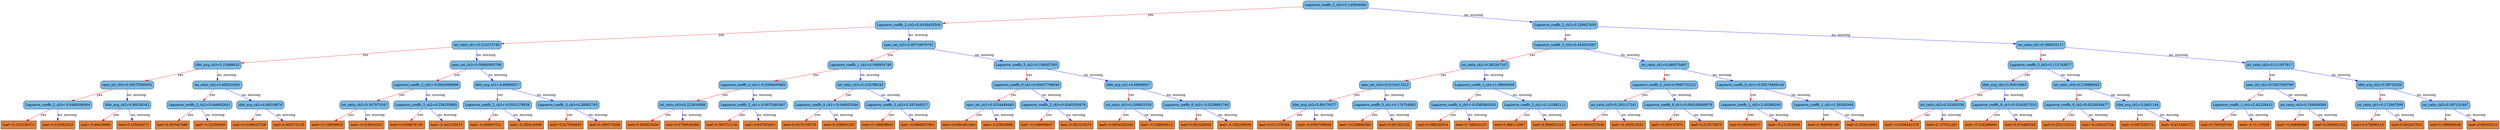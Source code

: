 digraph {
	graph [bb="0,0,8687.6,567",
		rankdir=TB
	];
	node [label="\N"];
	0	[fillcolor="#78bceb",
		height=0.5,
		label="Laguerre_coeffs_2_ch2<0.145904064",
		pos="4724.1,549",
		shape=box,
		style="filled, rounded",
		width=3.1076];
	1	[fillcolor="#78bceb",
		height=0.5,
		label="Laguerre_coeffs_2_ch2<0.0439455509",
		pos="3221.1,460.5",
		shape=box,
		style="filled, rounded",
		width=3.2014];
	0 -> 1	[color="#FF0000",
		label=yes,
		lp="4117.1,504.75",
		pos="e,3336.8,468.16 4611.8,541.53 4337.8,525.77 3636.7,485.42 3348.2,468.81"];
	2	[fillcolor="#78bceb",
		height=0.5,
		label="Laguerre_coeffs_2_ch2<0.229927659",
		pos="5489.1,460.5",
		shape=box,
		style="filled, rounded",
		width=3.1076];
	0 -> 2	[color="#0000FF",
		label="no, missing",
		lp="5208,504.75",
		pos="e,5376.8,474.2 4836.2,535.33 4977.3,519.37 5219.1,492.03 5365.5,475.48"];
	3	[fillcolor="#78bceb",
		height=0.5,
		label="int_ratio_ch1<0.214274749",
		pos="1587.1,372",
		shape=box,
		style="filled, rounded",
		width=2.3264];
	1 -> 3	[color="#FF0000",
		label=yes,
		lp="2560.1,416.25",
		pos="e,1671.2,377.45 3105.6,453.38 2798.3,437.12 1965.5,393.03 1682.6,378.06"];
	4	[fillcolor="#78bceb",
		height=0.5,
		label="spec_int_ch3<0.00719976751",
		pos="3221.1,372",
		shape=box,
		style="filled, rounded",
		width=2.5035];
	1 -> 4	[color="#0000FF",
		label="no, missing",
		lp="3253,416.25",
		pos="e,3221.1,390.35 3221.1,442.41 3221.1,430.76 3221.1,415.05 3221.1,401.52"];
	5	[fillcolor="#78bceb",
		height=0.5,
		label="Laguerre_coeffs_3_ch2<0.443033487",
		pos="5489.1,372",
		shape=box,
		style="filled, rounded",
		width=3.1076];
	2 -> 5	[color="#FF0000",
		label=yes,
		lp="5498.1,416.25",
		pos="e,5489.1,390.35 5489.1,442.41 5489.1,430.76 5489.1,415.05 5489.1,401.52"];
	6	[fillcolor="#78bceb",
		height=0.5,
		label="int_ratio_ch2<0.369025171",
		pos="7028.1,372",
		shape=box,
		style="filled, rounded",
		width=2.3264];
	2 -> 6	[color="#0000FF",
		label="no, missing",
		lp="6429,416.25",
		pos="e,6944,377.73 5601.4,453.19 5891.4,436.89 6662.2,393.57 6932.7,378.36"];
	7	[fillcolor="#78bceb",
		height=0.5,
		label="lifet_avg_ch3<5.15488625",
		pos="783.12,283.5",
		shape=box,
		style="filled, rounded",
		width=2.2639];
	3 -> 7	[color="#FF0000",
		label=yes,
		lp="1267.1,327.75",
		pos="e,865.11,293.32 1503,361.95 1351.5,345.65 1033.9,311.49 876.19,294.51"];
	8	[fillcolor="#78bceb",
		height=0.5,
		label="spec_int_ch3<0.00660903798",
		pos="1587.1,283.5",
		shape=box,
		style="filled, rounded",
		width=2.5035];
	3 -> 8	[color="#0000FF",
		label="no, missing",
		lp="1619,327.75",
		pos="e,1587.1,301.85 1587.1,353.91 1587.1,342.26 1587.1,326.55 1587.1,313.02"];
	9	[fillcolor="#78bceb",
		height=0.5,
		label="Laguerre_coeffs_1_ch1<0.949954748",
		pos="2959.1,283.5",
		shape=box,
		style="filled, rounded",
		width=3.1076];
	4 -> 9	[color="#FF0000",
		label=yes,
		lp="3123.1,327.75",
		pos="e,3011.7,301.87 3168.4,353.6 3126.3,339.7 3067.2,320.17 3022.5,305.42"];
	10	[fillcolor="#78bceb",
		height=0.5,
		label="Laguerre_coeffs_5_ch2<0.106587395",
		pos="3535.1,283.5",
		shape=box,
		style="filled, rounded",
		width=3.1076];
	4 -> 10	[color="#0000FF",
		label="no, missing",
		lp="3439,327.75",
		pos="e,3471.8,301.95 3284.3,353.6 3335.3,339.55 3407.2,319.74 3461,304.93"];
	15	[fillcolor="#78bceb",
		height=0.5,
		label="spec_int_ch3<0.00575360935",
		pos="439.12,195",
		shape=box,
		style="filled, rounded",
		width=2.5035];
	7 -> 15	[color="#FF0000",
		label=yes,
		lp="651.12,239.25",
		pos="e,508.51,213.45 713.93,265.1 657.8,250.99 578.61,231.07 519.65,216.25"];
	16	[fillcolor="#78bceb",
		height=0.5,
		label="int_ratio_ch2<0.498234391",
		pos="783.12,195",
		shape=box,
		style="filled, rounded",
		width=2.3264];
	7 -> 16	[color="#0000FF",
		label="no, missing",
		lp="815,239.25",
		pos="e,783.12,213.35 783.12,265.41 783.12,253.76 783.12,238.05 783.12,224.52"];
	17	[fillcolor="#78bceb",
		height=0.5,
		label="Laguerre_coeffs_2_ch2<-0.0643068999",
		pos="1479.1,195",
		shape=box,
		style="filled, rounded",
		width=3.2639];
	8 -> 17	[color="#FF0000",
		label=yes,
		lp="1552.1,239.25",
		pos="e,1500.7,213.27 1565.5,265.2 1549.5,252.36 1527.4,234.66 1509.6,220.38"];
	18	[fillcolor="#78bceb",
		height=0.5,
		label="lifet_avg_ch1<4.68060017",
		pos="1726.1,195",
		shape=box,
		style="filled, rounded",
		width=2.2639];
	8 -> 18	[color="#0000FF",
		label="no, missing",
		lp="1701,239.25",
		pos="e,1698.4,213.27 1614.9,265.2 1636.1,252 1665.6,233.68 1688.8,219.21"];
	31	[fillcolor="#78bceb",
		height=0.5,
		label="Laguerre_coeffs_2_ch3<-0.0400396064",
		pos="196.12,106.5",
		shape=box,
		style="filled, rounded",
		width=3.2639];
	15 -> 31	[color="#FF0000",
		label=yes,
		lp="349.12,150.75",
		pos="e,244.93,124.87 390.24,176.6 351.44,162.79 297.03,143.42 255.68,128.7"];
	32	[fillcolor="#78bceb",
		height=0.5,
		label="lifet_avg_ch2<4.90526342",
		pos="439.12,106.5",
		shape=box,
		style="filled, rounded",
		width=2.2639];
	15 -> 32	[color="#0000FF",
		label="no, missing",
		lp="471,150.75",
		pos="e,439.12,124.85 439.12,176.91 439.12,165.26 439.12,149.55 439.12,136.02"];
	33	[fillcolor="#78bceb",
		height=0.5,
		label="Laguerre_coeffs_3_ch2<0.444692641",
		pos="678.12,106.5",
		shape=box,
		style="filled, rounded",
		width=3.1076];
	16 -> 33	[color="#FF0000",
		label=yes,
		lp="749.12,150.75",
		pos="e,699.08,124.77 762.13,176.7 746.53,163.86 725.05,146.16 707.72,131.88"];
	34	[fillcolor="#78bceb",
		height=0.5,
		label="lifet_avg_ch2<4.68519878",
		pos="889.12,106.5",
		shape=box,
		style="filled, rounded",
		width=2.2639];
	16 -> 34	[color="#0000FF",
		label="no, missing",
		lp="878,150.75",
		pos="e,867.97,124.77 804.32,176.7 820.06,163.86 841.75,146.16 859.25,131.88"];
	63	[fillcolor="#e48038",
		height=0.5,
		label="leaf=-0.315136373",
		pos="60.125,18",
		shape=box,
		style=filled,
		width=1.6701];
	31 -> 63	[color="#FF0000",
		label=yes,
		lp="150.12,62.25",
		pos="e,87.273,36.267 168.93,88.203 148.27,75.062 119.63,56.846 96.92,42.403"];
	64	[fillcolor="#e48038",
		height=0.5,
		label="leaf=0.416563243",
		pos="196.12,18",
		shape=box,
		style=filled,
		width=1.6076];
	31 -> 64	[color="#0000FF",
		label="no, missing",
		lp="228,62.25",
		pos="e,196.12,36.35 196.12,88.41 196.12,76.758 196.12,61.047 196.12,47.519"];
	65	[fillcolor="#e48038",
		height=0.5,
		label="leaf=-0.40419969",
		pos="329.12,18",
		shape=box,
		style=filled,
		width=1.5764];
	32 -> 65	[color="#FF0000",
		label=yes,
		lp="403.12,62.25",
		pos="e,351.08,36.267 417.13,88.203 400.79,75.356 378.29,57.661 360.13,43.38"];
	66	[fillcolor="#e48038",
		height=0.5,
		label="leaf=0.155924171",
		pos="462.12,18",
		shape=box,
		style=filled,
		width=1.6076];
	32 -> 66	[color="#0000FF",
		label="no, missing",
		lp="485,62.25",
		pos="e,457.51,36.35 443.67,88.41 446.8,76.64 451.03,60.729 454.65,47.11"];
	67	[fillcolor="#e48038",
		height=0.5,
		label="leaf=0.597647488",
		pos="596.12,18",
		shape=box,
		style=filled,
		width=1.6076];
	33 -> 67	[color="#FF0000",
		label=yes,
		lp="654.12,62.25",
		pos="e,612.57,36.35 661.92,88.41 650.1,75.934 633.86,58.805 620.47,44.685"];
	68	[fillcolor="#e48038",
		height=0.5,
		label="leaf=-0.22459349",
		pos="729.12,18",
		shape=box,
		style=filled,
		width=1.5764];
	33 -> 68	[color="#0000FF",
		label="no, missing",
		lp="741,62.25",
		pos="e,718.9,36.35 688.2,88.41 695.35,76.287 705.09,59.77 713.27,45.89"];
	69	[fillcolor="#e48038",
		height=0.5,
		label="leaf=0.0106613748",
		pos="865.12,18",
		shape=box,
		style=filled,
		width=1.7014];
	34 -> 69	[color="#FF0000",
		label=yes,
		lp="889.12,62.25",
		pos="e,869.94,36.35 884.38,88.41 881.12,76.64 876.7,60.729 872.92,47.11"];
	70	[fillcolor="#e48038",
		height=0.5,
		label="leaf=0.904272318",
		pos="1002.1,18",
		shape=box,
		style=filled,
		width=1.6076];
	34 -> 70	[color="#0000FF",
		label="no, missing",
		lp="988,62.25",
		pos="e,979.57,36.267 911.72,88.203 928.58,75.297 951.83,57.498 970.53,43.183"];
	35	[fillcolor="#78bceb",
		height=0.5,
		label="int_ratio_ch2<0.347973347",
		pos="1265.1,106.5",
		shape=box,
		style="filled, rounded",
		width=2.3264];
	17 -> 35	[color="#FF0000",
		label=yes,
		lp="1401.1,150.75",
		pos="e,1308.1,124.87 1436.1,176.6 1402.2,162.9 1354.8,143.75 1318.5,129.08"];
	36	[fillcolor="#78bceb",
		height=0.5,
		label="Laguerre_coeffs_3_ch2<0.256255895",
		pos="1479.1,106.5",
		shape=box,
		style="filled, rounded",
		width=3.1076];
	17 -> 36	[color="#0000FF",
		label="no, missing",
		lp="1511,150.75",
		pos="e,1479.1,124.85 1479.1,176.91 1479.1,165.26 1479.1,149.55 1479.1,136.02"];
	37	[fillcolor="#78bceb",
		height=0.5,
		label="Laguerre_coeffs_2_ch3<-0.0551278926",
		pos="1726.1,106.5",
		shape=box,
		style="filled, rounded",
		width=3.2639];
	18 -> 37	[color="#FF0000",
		label=yes,
		lp="1735.1,150.75",
		pos="e,1726.1,124.85 1726.1,176.91 1726.1,165.26 1726.1,149.55 1726.1,136.02"];
	38	[fillcolor="#78bceb",
		height=0.5,
		label="Laguerre_coeffs_3_ch3<0.28082785",
		pos="1970.1,106.5",
		shape=box,
		style="filled, rounded",
		width=3.0139];
	18 -> 38	[color="#0000FF",
		label="no, missing",
		lp="1902,150.75",
		pos="e,1921.1,124.87 1775.2,176.6 1814.2,162.79 1868.8,143.42 1910.3,128.7"];
	71	[fillcolor="#e48038",
		height=0.5,
		label="leaf=0.118059829",
		pos="1136.1,18",
		shape=box,
		style=filled,
		width=1.6076];
	35 -> 71	[color="#FF0000",
		label=yes,
		lp="1222.1,62.25",
		pos="e,1161.9,36.267 1239.3,88.203 1219.8,75.12 1192.8,57.01 1171.3,42.597"];
	72	[fillcolor="#e48038",
		height=0.5,
		label="leaf=-0.318043262",
		pos="1272.1,18",
		shape=box,
		style=filled,
		width=1.6701];
	35 -> 72	[color="#0000FF",
		label="no, missing",
		lp="1302,62.25",
		pos="e,1270.7,36.35 1266.5,88.41 1267.5,76.758 1268.7,61.047 1269.8,47.519"];
	73	[fillcolor="#e48038",
		height=0.5,
		label="leaf=0.0439676195",
		pos="1411.1,18",
		shape=box,
		style=filled,
		width=1.7014];
	36 -> 73	[color="#FF0000",
		label=yes,
		lp="1461.1,62.25",
		pos="e,1424.8,36.35 1465.7,88.41 1456,76.051 1442.7,59.127 1431.6,45.085"];
	74	[fillcolor="#e48038",
		height=0.5,
		label="leaf=-0.161102474",
		pos="1550.1,18",
		shape=box,
		style=filled,
		width=1.6701];
	36 -> 74	[color="#0000FF",
		label="no, missing",
		lp="1553,62.25",
		pos="e,1535.9,36.35 1493.2,88.41 1503.3,76.051 1517.2,59.127 1528.7,45.085"];
	75	[fillcolor="#e48038",
		height=0.5,
		label="leaf=-0.400647521",
		pos="1688.1,18",
		shape=box,
		style=filled,
		width=1.6701];
	37 -> 75	[color="#FF0000",
		label=yes,
		lp="1720.1,62.25",
		pos="e,1695.7,36.35 1718.6,88.41 1713.4,76.522 1706.3,60.41 1700.3,46.702"];
	76	[fillcolor="#e48038",
		height=0.5,
		label="leaf=-0.290416598",
		pos="1826.1,18",
		shape=box,
		style=filled,
		width=1.6701];
	37 -> 76	[color="#0000FF",
		label="no, missing",
		lp="1817,62.25",
		pos="e,1806.1,36.35 1745.9,88.41 1760.7,75.581 1781.2,57.831 1797.8,43.493"];
	77	[fillcolor="#e48038",
		height=0.5,
		label="leaf=-0.227624655",
		pos="1964.1,18",
		shape=box,
		style=filled,
		width=1.6701];
	38 -> 77	[color="#FF0000",
		label=yes,
		lp="1977.1,62.25",
		pos="e,1965.3,36.35 1968.9,88.41 1968.1,76.758 1967,61.047 1966.1,47.519"];
	78	[fillcolor="#e48038",
		height=0.5,
		label="leaf=0.390574306",
		pos="2100.1,18",
		shape=box,
		style=filled,
		width=1.6076];
	38 -> 78	[color="#0000FF",
		label="no, missing",
		lp="2079,62.25",
		pos="e,2074.2,36.267 1996.1,88.203 2015.8,75.12 2043,57.01 2064.7,42.597"];
	19	[fillcolor="#78bceb",
		height=0.5,
		label="Laguerre_coeffs_4_ch1<-0.0384095982",
		pos="2616.1,195",
		shape=box,
		style="filled, rounded",
		width=3.2639];
	9 -> 19	[color="#FF0000",
		label=yes,
		lp="2828.1,239.25",
		pos="e,2685.3,213.45 2890.1,265.1 2834.2,250.99 2755.2,231.07 2696.4,216.25"];
	20	[fillcolor="#78bceb",
		height=0.5,
		label="int_ratio_ch3<0.214788243",
		pos="2959.1,195",
		shape=box,
		style="filled, rounded",
		width=2.3264];
	9 -> 20	[color="#0000FF",
		label="no, missing",
		lp="2991,239.25",
		pos="e,2959.1,213.35 2959.1,265.41 2959.1,253.76 2959.1,238.05 2959.1,224.52"];
	21	[fillcolor="#78bceb",
		height=0.5,
		label="Laguerre_coeffs_9_ch1<0.00917796046",
		pos="3535.1,195",
		shape=box,
		style="filled, rounded",
		width=3.2951];
	10 -> 21	[color="#FF0000",
		label=yes,
		lp="3544.1,239.25",
		pos="e,3535.1,213.35 3535.1,265.41 3535.1,253.76 3535.1,238.05 3535.1,224.52"];
	22	[fillcolor="#78bceb",
		height=0.5,
		label="lifet_avg_ch1<4.68060017",
		pos="3908.1,195",
		shape=box,
		style="filled, rounded",
		width=2.2639];
	10 -> 22	[color="#0000FF",
		label="no, missing",
		lp="3787,239.25",
		pos="e,3832.9,213.45 3610.2,265.1 3671.4,250.9 3758,230.82 3822,215.97"];
	39	[fillcolor="#78bceb",
		height=0.5,
		label="int_ratio_ch3<0.222616956",
		pos="2371.1,106.5",
		shape=box,
		style="filled, rounded",
		width=2.3264];
	19 -> 39	[color="#FF0000",
		label=yes,
		lp="2525.1,150.75",
		pos="e,2420.3,124.87 2566.8,176.6 2527.7,162.79 2472.9,143.42 2431.2,128.7"];
	40	[fillcolor="#78bceb",
		height=0.5,
		label="Laguerre_coeffs_2_ch1<-0.0872081667",
		pos="2616.1,106.5",
		shape=box,
		style="filled, rounded",
		width=3.2639];
	19 -> 40	[color="#0000FF",
		label="no, missing",
		lp="2648,150.75",
		pos="e,2616.1,124.85 2616.1,176.91 2616.1,165.26 2616.1,149.55 2616.1,136.02"];
	41	[fillcolor="#78bceb",
		height=0.5,
		label="Laguerre_coeffs_4_ch1<-0.049053546",
		pos="2879.1,106.5",
		shape=box,
		style="filled, rounded",
		width=3.1701];
	20 -> 41	[color="#FF0000",
		label=yes,
		lp="2936.1,150.75",
		pos="e,2895.2,124.85 2943.3,176.91 2931.8,164.43 2915.9,147.3 2902.9,133.18"];
	42	[fillcolor="#78bceb",
		height=0.5,
		label="Laguerre_coeffs_3_ch2<0.287448317",
		pos="3123.1,106.5",
		shape=box,
		style="filled, rounded",
		width=3.1076];
	20 -> 42	[color="#0000FF",
		label="no, missing",
		lp="3088,150.75",
		pos="e,3090.1,124.91 2991.9,176.7 3017.2,163.37 3052.4,144.81 3080,130.27"];
	79	[fillcolor="#e48038",
		height=0.5,
		label="leaf=0.530825436",
		pos="2234.1,18",
		shape=box,
		style=filled,
		width=1.6076];
	39 -> 79	[color="#FF0000",
		label=yes,
		lp="2324.1,62.25",
		pos="e,2261.5,36.267 2343.7,88.203 2322.9,75.062 2294.1,56.846 2271.2,42.403"];
	80	[fillcolor="#e48038",
		height=0.5,
		label="leaf=0.0759044588",
		pos="2371.1,18",
		shape=box,
		style=filled,
		width=1.7014];
	39 -> 80	[color="#0000FF",
		label="no, missing",
		lp="2403,62.25",
		pos="e,2371.1,36.35 2371.1,88.41 2371.1,76.758 2371.1,61.047 2371.1,47.519"];
	81	[fillcolor="#e48038",
		height=0.5,
		label="leaf=0.365721136",
		pos="2508.1,18",
		shape=box,
		style=filled,
		width=1.6076];
	40 -> 81	[color="#FF0000",
		label=yes,
		lp="2581.1,62.25",
		pos="e,2529.7,36.267 2594.5,88.203 2578.5,75.356 2556.4,57.661 2538.6,43.38"];
	82	[fillcolor="#e48038",
		height=0.5,
		label="leaf=0.647502601",
		pos="2642.1,18",
		shape=box,
		style=filled,
		width=1.6076];
	40 -> 82	[color="#0000FF",
		label="no, missing",
		lp="2664,62.25",
		pos="e,2636.9,36.35 2621.3,88.41 2624.8,76.64 2629.6,60.729 2633.7,47.11"];
	83	[fillcolor="#e48038",
		height=0.5,
		label="leaf=0.0474159755",
		pos="2779.1,18",
		shape=box,
		style=filled,
		width=1.7014];
	41 -> 83	[color="#FF0000",
		label=yes,
		lp="2847.1,62.25",
		pos="e,2799.2,36.35 2859.4,88.41 2844.5,75.581 2824,57.831 2807.4,43.493"];
	84	[fillcolor="#e48038",
		height=0.5,
		label="leaf=0.338801265",
		pos="2916.1,18",
		shape=box,
		style=filled,
		width=1.6076];
	41 -> 84	[color="#0000FF",
		label="no, missing",
		lp="2933,62.25",
		pos="e,2908.7,36.35 2886.4,88.41 2891.5,76.522 2898.4,60.41 2904.3,46.702"];
	85	[fillcolor="#e48038",
		height=0.5,
		label="leaf=0.198858663",
		pos="3050.1,18",
		shape=box,
		style=filled,
		width=1.6076];
	42 -> 85	[color="#FF0000",
		label=yes,
		lp="3103.1,62.25",
		pos="e,3064.8,36.35 3108.7,88.41 3098.3,76.051 3084,59.127 3072.1,45.085"];
	86	[fillcolor="#e48038",
		height=0.5,
		label="leaf=-0.0868207961",
		pos="3189.1,18",
		shape=box,
		style=filled,
		width=1.7639];
	42 -> 86	[color="#0000FF",
		label="no, missing",
		lp="3194,62.25",
		pos="e,3175.9,36.35 3136.2,88.41 3145.5,76.169 3158.3,59.449 3168.9,45.487"];
	43	[fillcolor="#78bceb",
		height=0.5,
		label="spec_int_ch1<0.0334449485",
		pos="3425.1,106.5",
		shape=box,
		style="filled, rounded",
		width=2.4097];
	21 -> 43	[color="#FF0000",
		label=yes,
		lp="3499.1,150.75",
		pos="e,3447.1,124.77 3513.1,176.7 3496.8,163.86 3474.3,146.16 3456.1,131.88"];
	44	[fillcolor="#78bceb",
		height=0.5,
		label="Laguerre_coeffs_2_ch3<0.0260550678",
		pos="3645.1,106.5",
		shape=box,
		style="filled, rounded",
		width=3.2014];
	21 -> 44	[color="#0000FF",
		label="no, missing",
		lp="3632,150.75",
		pos="e,3623.2,124.77 3557.1,176.7 3573.5,163.86 3596,146.16 3614.1,131.88"];
	45	[fillcolor="#78bceb",
		height=0.5,
		label="int_ratio_ch3<0.206651539",
		pos="3908.1,106.5",
		shape=box,
		style="filled, rounded",
		width=2.3264];
	22 -> 45	[color="#FF0000",
		label=yes,
		lp="3917.1,150.75",
		pos="e,3908.1,124.85 3908.1,176.91 3908.1,165.26 3908.1,149.55 3908.1,136.02"];
	46	[fillcolor="#78bceb",
		height=0.5,
		label="Laguerre_coeffs_6_ch2<-0.0258881748",
		pos="4156.1,106.5",
		shape=box,
		style="filled, rounded",
		width=3.2639];
	22 -> 46	[color="#0000FF",
		label="no, missing",
		lp="4087,150.75",
		pos="e,4106.3,124.87 3958,176.6 3997.7,162.76 4053.4,143.34 4095.6,128.61"];
	87	[fillcolor="#e48038",
		height=0.5,
		label="leaf=0.0491001494",
		pos="3332.1,18",
		shape=box,
		style=filled,
		width=1.7014];
	43 -> 87	[color="#FF0000",
		label=yes,
		lp="3396.1,62.25",
		pos="e,3350.8,36.35 3406.8,88.41 3393.1,75.698 3374.2,58.157 3358.9,43.889"];
	88	[fillcolor="#e48038",
		height=0.5,
		label="leaf=-0.23620896",
		pos="3468.1,18",
		shape=box,
		style=filled,
		width=1.5764];
	43 -> 88	[color="#0000FF",
		label="no, missing",
		lp="3483,62.25",
		pos="e,3459.5,36.35 3433.6,88.41 3439.6,76.405 3447.7,60.091 3454.6,46.295"];
	89	[fillcolor="#e48038",
		height=0.5,
		label="leaf=-0.148694947",
		pos="3603.1,18",
		shape=box,
		style=filled,
		width=1.6701];
	44 -> 89	[color="#FF0000",
		label=yes,
		lp="3637.1,62.25",
		pos="e,3611.5,36.35 3636.8,88.41 3631.1,76.522 3623.2,60.41 3616.6,46.702"];
	90	[fillcolor="#e48038",
		height=0.5,
		label="leaf=0.301515073",
		pos="3739.1,18",
		shape=box,
		style=filled,
		width=1.6076];
	44 -> 90	[color="#0000FF",
		label="no, missing",
		lp="3733,62.25",
		pos="e,3720.3,36.35 3663.7,88.41 3677.5,75.698 3696.6,58.157 3712.1,43.889"];
	91	[fillcolor="#e48038",
		height=0.5,
		label="leaf=-0.0854202509",
		pos="3878.1,18",
		shape=box,
		style=filled,
		width=1.7639];
	45 -> 91	[color="#FF0000",
		label=yes,
		lp="3905.1,62.25",
		pos="e,3884.1,36.35 3902.2,88.41 3898.1,76.64 3892.6,60.729 3887.9,47.11"];
	92	[fillcolor="#e48038",
		height=0.5,
		label="leaf=-0.228945613",
		pos="4020.1,18",
		shape=box,
		style=filled,
		width=1.6701];
	45 -> 92	[color="#0000FF",
		label="no, missing",
		lp="4007,62.25",
		pos="e,3997.8,36.267 3930.5,88.203 3947.2,75.297 3970.3,57.498 3988.8,43.183"];
	93	[fillcolor="#e48038",
		height=0.5,
		label="leaf=0.601226926",
		pos="4156.1,18",
		shape=box,
		style=filled,
		width=1.6076];
	46 -> 93	[color="#FF0000",
		label=yes,
		lp="4165.1,62.25",
		pos="e,4156.1,36.35 4156.1,88.41 4156.1,76.758 4156.1,61.047 4156.1,47.519"];
	94	[fillcolor="#e48038",
		height=0.5,
		label="leaf=-0.192185938",
		pos="4292.1,18",
		shape=box,
		style=filled,
		width=1.6701];
	46 -> 94	[color="#0000FF",
		label="no, missing",
		lp="4269,62.25",
		pos="e,4265,36.267 4183.3,88.203 4204,75.062 4232.6,56.846 4255.3,42.403"];
	11	[fillcolor="#78bceb",
		height=0.5,
		label="int_ratio_ch2<0.382347167",
		pos="5209.1,283.5",
		shape=box,
		style="filled, rounded",
		width=2.3264];
	5 -> 11	[color="#FF0000",
		label=yes,
		lp="5384.1,327.75",
		pos="e,5265.4,301.87 5432.8,353.6 5387.6,339.64 5324.1,320.01 5276.2,305.23"];
	12	[fillcolor="#78bceb",
		height=0.5,
		label="int_ratio_ch2<0.466570467",
		pos="5843.1,283.5",
		shape=box,
		style="filled, rounded",
		width=2.3264];
	5 -> 12	[color="#0000FF",
		label="no, missing",
		lp="5730,327.75",
		pos="e,5771.7,301.95 5560.3,353.6 5618.2,339.46 5699.9,319.49 5760.6,304.65"];
	13	[fillcolor="#78bceb",
		height=0.5,
		label="Laguerre_coeffs_5_ch3<0.112743877",
		pos="7028.1,283.5",
		shape=box,
		style="filled, rounded",
		width=3.1076];
	6 -> 13	[color="#FF0000",
		label=yes,
		lp="7037.1,327.75",
		pos="e,7028.1,301.85 7028.1,353.91 7028.1,342.26 7028.1,326.55 7028.1,313.02"];
	14	[fillcolor="#78bceb",
		height=0.5,
		label="int_ratio_ch3<0.211957917",
		pos="7850.1,283.5",
		shape=box,
		style="filled, rounded",
		width=2.3264];
	6 -> 14	[color="#0000FF",
		label="no, missing",
		lp="7545,327.75",
		pos="e,7766.1,293.34 7112.2,362.15 7266.3,345.94 7592.7,311.59 7754.8,294.54"];
	23	[fillcolor="#78bceb",
		height=0.5,
		label="spec_int_ch3<0.0116313212",
		pos="4811.1,195",
		shape=box,
		style="filled, rounded",
		width=2.4097];
	11 -> 23	[color="#FF0000",
		label=yes,
		lp="5055.1,239.25",
		pos="e,4891.4,213.45 5129.1,265.1 5063.6,250.87 4971,230.74 4902.6,215.88"];
	24	[fillcolor="#78bceb",
		height=0.5,
		label="Laguerre_coeffs_1_ch1<1.08604956",
		pos="5209.1,195",
		shape=box,
		style="filled, rounded",
		width=3.0139];
	11 -> 24	[color="#0000FF",
		label="no, missing",
		lp="5241,239.25",
		pos="e,5209.1,213.35 5209.1,265.41 5209.1,253.76 5209.1,238.05 5209.1,224.52"];
	25	[fillcolor="#78bceb",
		height=0.5,
		label="Laguerre_coeffs_2_ch3<0.0985752121",
		pos="5843.1,195",
		shape=box,
		style="filled, rounded",
		width=3.2014];
	12 -> 25	[color="#FF0000",
		label=yes,
		lp="5852.1,239.25",
		pos="e,5843.1,213.35 5843.1,265.41 5843.1,253.76 5843.1,238.05 5843.1,224.52"];
	26	[fillcolor="#78bceb",
		height=0.5,
		label="Laguerre_coeffs_8_ch1<-0.00274846144",
		pos="6099.1,195",
		shape=box,
		style="filled, rounded",
		width=3.3576];
	12 -> 26	[color="#0000FF",
		label="no, missing",
		lp="6026,239.25",
		pos="e,6047.7,213.37 5894.6,265.1 5935.7,251.23 5993.3,231.75 6036.9,217.01"];
	47	[fillcolor="#78bceb",
		height=0.5,
		label="lifet_avg_ch2<3.89179277",
		pos="4567.1,106.5",
		shape=box,
		style="filled, rounded",
		width=2.2639];
	23 -> 47	[color="#FF0000",
		label=yes,
		lp="4720.1,150.75",
		pos="e,4616.1,124.87 4762,176.6 4723.1,162.79 4668.4,143.42 4626.9,128.7"];
	48	[fillcolor="#78bceb",
		height=0.5,
		label="Laguerre_coeffs_5_ch1<0.174764082",
		pos="4811.1,106.5",
		shape=box,
		style="filled, rounded",
		width=3.1076];
	23 -> 48	[color="#0000FF",
		label="no, missing",
		lp="4843,150.75",
		pos="e,4811.1,124.85 4811.1,176.91 4811.1,165.26 4811.1,149.55 4811.1,136.02"];
	49	[fillcolor="#78bceb",
		height=0.5,
		label="Laguerre_coeffs_4_ch1<-0.0365863033",
		pos="5086.1,106.5",
		shape=box,
		style="filled, rounded",
		width=3.2639];
	24 -> 49	[color="#FF0000",
		label=yes,
		lp="5168.1,150.75",
		pos="e,5110.7,124.77 5184.5,176.7 5166,163.68 5140.4,145.67 5120,131.29"];
	50	[fillcolor="#78bceb",
		height=0.5,
		label="Laguerre_coeffs_2_ch1<0.121882111",
		pos="5333.1,106.5",
		shape=box,
		style="filled, rounded",
		width=3.1076];
	24 -> 50	[color="#0000FF",
		label="no, missing",
		lp="5315,150.75",
		pos="e,5308.4,124.77 5233.9,176.7 5252.6,163.68 5278.4,145.67 5299,131.29"];
	95	[fillcolor="#e48038",
		height=0.5,
		label="leaf=0.611376584",
		pos="4428.1,18",
		shape=box,
		style=filled,
		width=1.6076];
	47 -> 95	[color="#FF0000",
		label=yes,
		lp="4519.1,62.25",
		pos="e,4455.9,36.267 4539.3,88.203 4518.1,75.003 4488.7,56.683 4465.4,42.209"];
	96	[fillcolor="#e48038",
		height=0.5,
		label="leaf=-0.0593789928",
		pos="4567.1,18",
		shape=box,
		style=filled,
		width=1.7639];
	47 -> 96	[color="#0000FF",
		label="no, missing",
		lp="4599,62.25",
		pos="e,4567.1,36.35 4567.1,88.41 4567.1,76.758 4567.1,61.047 4567.1,47.519"];
	97	[fillcolor="#e48038",
		height=0.5,
		label="leaf=-0.226680383",
		pos="4709.1,18",
		shape=box,
		style=filled,
		width=1.6701];
	48 -> 97	[color="#FF0000",
		label=yes,
		lp="4779.1,62.25",
		pos="e,4729.6,36.35 4791,88.41 4775.8,75.581 4754.9,57.831 4738,43.493"];
	98	[fillcolor="#e48038",
		height=0.5,
		label="leaf=0.381562322",
		pos="4845.1,18",
		shape=box,
		style=filled,
		width=1.6076];
	48 -> 98	[color="#0000FF",
		label="no, missing",
		lp="4864,62.25",
		pos="e,4838.3,36.35 4817.8,88.41 4822.5,76.522 4828.8,60.41 4834.2,46.702"];
	99	[fillcolor="#e48038",
		height=0.5,
		label="leaf=0.488230914",
		pos="4979.1,18",
		shape=box,
		style=filled,
		width=1.6076];
	49 -> 99	[color="#FF0000",
		label=yes,
		lp="5052.1,62.25",
		pos="e,5000.5,36.267 5064.7,88.203 5048.8,75.356 5026.9,57.661 5009.3,43.38"];
	100	[fillcolor="#e48038",
		height=0.5,
		label="leaf=0.748632252",
		pos="5113.1,18",
		shape=box,
		style=filled,
		width=1.6076];
	49 -> 100	[color="#0000FF",
		label="no, missing",
		lp="5134,62.25",
		pos="e,5107.7,36.35 5091.5,88.41 5095.1,76.64 5100.1,60.729 5104.4,47.11"];
	101	[fillcolor="#e48038",
		height=0.5,
		label="leaf=0.366113067",
		pos="5247.1,18",
		shape=box,
		style=filled,
		width=1.6076];
	50 -> 101	[color="#FF0000",
		label=yes,
		lp="5307.1,62.25",
		pos="e,5264.4,36.35 5316.1,88.41 5303.6,75.816 5286.4,58.481 5272.3,44.286"];
	102	[fillcolor="#e48038",
		height=0.5,
		label="leaf=0.598931313",
		pos="5381.1,18",
		shape=box,
		style=filled,
		width=1.6076];
	50 -> 102	[color="#0000FF",
		label="no, missing",
		lp="5394,62.25",
		pos="e,5371.5,36.35 5342.6,88.41 5349.3,76.405 5358.3,60.091 5366,46.295"];
	51	[fillcolor="#78bceb",
		height=0.5,
		label="int_ratio_ch3<0.205117241",
		pos="5624.1,106.5",
		shape=box,
		style="filled, rounded",
		width=2.3264];
	25 -> 51	[color="#FF0000",
		label=yes,
		lp="5763.1,150.75",
		pos="e,5668.1,124.87 5799.1,176.6 5764.4,162.9 5715.9,143.75 5678.8,129.08"];
	52	[fillcolor="#78bceb",
		height=0.5,
		label="Laguerre_coeffs_9_ch1<0.000100848978",
		pos="5848.1,106.5",
		shape=box,
		style="filled, rounded",
		width=3.3889];
	25 -> 52	[color="#0000FF",
		label="no, missing",
		lp="5878,150.75",
		pos="e,5847.1,124.85 5844.1,176.91 5844.8,165.26 5845.7,149.55 5846.5,136.02"];
	53	[fillcolor="#78bceb",
		height=0.5,
		label="Laguerre_coeffs_1_ch2<2.45566249",
		pos="6099.1,106.5",
		shape=box,
		style="filled, rounded",
		width=3.0139];
	26 -> 53	[color="#FF0000",
		label=yes,
		lp="6108.1,150.75",
		pos="e,6099.1,124.85 6099.1,176.91 6099.1,165.26 6099.1,149.55 6099.1,136.02"];
	54	[fillcolor="#78bceb",
		height=0.5,
		label="Laguerre_coeffs_1_ch1<1.50382948",
		pos="6337.1,106.5",
		shape=box,
		style="filled, rounded",
		width=3.0139];
	26 -> 54	[color="#0000FF",
		label="no, missing",
		lp="6272,150.75",
		pos="e,6289.3,124.87 6147,176.6 6184.9,162.82 6238.1,143.5 6278.5,128.79"];
	103	[fillcolor="#e48038",
		height=0.5,
		label="leaf=0.0843237638",
		pos="5518.1,18",
		shape=box,
		style=filled,
		width=1.7014];
	51 -> 103	[color="#FF0000",
		label=yes,
		lp="5590.1,62.25",
		pos="e,5539.3,36.267 5602.9,88.203 5587.2,75.356 5565.5,57.661 5548,43.38"];
	104	[fillcolor="#e48038",
		height=0.5,
		label="leaf=-0.193513051",
		pos="5657.1,18",
		shape=box,
		style=filled,
		width=1.6701];
	51 -> 104	[color="#0000FF",
		label="no, missing",
		lp="5676,62.25",
		pos="e,5650.5,36.35 5630.6,88.41 5635.2,76.522 5641.3,60.41 5646.6,46.702"];
	105	[fillcolor="#e48038",
		height=0.5,
		label="leaf=-0.180147871",
		pos="5795.1,18",
		shape=box,
		style=filled,
		width=1.6701];
	52 -> 105	[color="#FF0000",
		label=yes,
		lp="5836.1,62.25",
		pos="e,5805.8,36.35 5837.7,88.41 5830.2,76.287 5820.1,59.77 5811.6,45.89"];
	106	[fillcolor="#e48038",
		height=0.5,
		label="leaf=0.215574875",
		pos="5931.1,18",
		shape=box,
		style=filled,
		width=1.6076];
	52 -> 106	[color="#0000FF",
		label="no, missing",
		lp="5929,62.25",
		pos="e,5914.5,36.35 5864.5,88.41 5876.6,75.816 5893.2,58.481 5906.9,44.286"];
	107	[fillcolor="#e48038",
		height=0.5,
		label="leaf=0.283444017",
		pos="6065.1,18",
		shape=box,
		style=filled,
		width=1.6076];
	53 -> 107	[color="#FF0000",
		label=yes,
		lp="6095.1,62.25",
		pos="e,6071.9,36.35 6092.4,88.41 6087.7,76.522 6081.4,60.41 6076,46.702"];
	108	[fillcolor="#e48038",
		height=0.5,
		label="leaf=-0.131928504",
		pos="6201.1,18",
		shape=box,
		style=filled,
		width=1.6701];
	53 -> 108	[color="#0000FF",
		label="no, missing",
		lp="6192,62.25",
		pos="e,6180.7,36.35 6119.3,88.41 6134.4,75.581 6155.3,57.831 6172.2,43.493"];
	109	[fillcolor="#e48038",
		height=0.5,
		label="leaf=0.566958189",
		pos="6337.1,18",
		shape=box,
		style=filled,
		width=1.6076];
	54 -> 109	[color="#FF0000",
		label=yes,
		lp="6346.1,62.25",
		pos="e,6337.1,36.35 6337.1,88.41 6337.1,76.758 6337.1,61.047 6337.1,47.519"];
	110	[fillcolor="#e48038",
		height=0.5,
		label="leaf=0.200814083",
		pos="6471.1,18",
		shape=box,
		style=filled,
		width=1.6076];
	54 -> 110	[color="#0000FF",
		label="no, missing",
		lp="6449,62.25",
		pos="e,6444.4,36.267 6363.9,88.203 6384.3,75.062 6412.5,56.846 6434.9,42.403"];
	27	[fillcolor="#78bceb",
		height=0.5,
		label="lifet_avg_ch2<3.85914683",
		pos="6966.1,195",
		shape=box,
		style="filled, rounded",
		width=2.2639];
	13 -> 27	[color="#FF0000",
		label=yes,
		lp="7012.1,239.25",
		pos="e,6978.6,213.35 7015.9,265.41 7007.1,253.17 6995.1,236.45 6985.1,222.49"];
	28	[fillcolor="#78bceb",
		height=0.5,
		label="int_ratio_ch3<0.276880652",
		pos="7217.1,195",
		shape=box,
		style="filled, rounded",
		width=2.3264];
	13 -> 28	[color="#0000FF",
		label="no, missing",
		lp="7172,239.25",
		pos="e,7179.1,213.41 7065.9,265.2 7095.4,251.69 7136.7,232.82 7168.6,218.2"];
	29	[fillcolor="#78bceb",
		height=0.5,
		label="spec_int_ch1<0.0267950799",
		pos="7850.1,195",
		shape=box,
		style="filled, rounded",
		width=2.4097];
	14 -> 29	[color="#FF0000",
		label=yes,
		lp="7859.1,239.25",
		pos="e,7850.1,213.35 7850.1,265.41 7850.1,253.76 7850.1,238.05 7850.1,224.52"];
	30	[fillcolor="#78bceb",
		height=0.5,
		label="lifet_avg_ch2<3.58743358",
		pos="8276.1,195",
		shape=box,
		style="filled, rounded",
		width=2.2639];
	14 -> 30	[color="#0000FF",
		label="no, missing",
		lp="8134,239.25",
		pos="e,8194.3,212.61 7934.3,265.41 8006,250.85 8109,229.94 8183.1,214.88"];
	55	[fillcolor="#78bceb",
		height=0.5,
		label="int_ratio_ch2<0.32305336",
		pos="6749.1,106.5",
		shape=box,
		style="filled, rounded",
		width=2.2326];
	27 -> 55	[color="#FF0000",
		label=yes,
		lp="6886.1,150.75",
		pos="e,6792.7,124.87 6922.5,176.6 6888.1,162.9 6840.1,143.75 6803.3,129.08"];
	56	[fillcolor="#78bceb",
		height=0.5,
		label="Laguerre_coeffs_9_ch1<0.0242827553",
		pos="6966.1,106.5",
		shape=box,
		style="filled, rounded",
		width=3.2014];
	27 -> 56	[color="#0000FF",
		label="no, missing",
		lp="6998,150.75",
		pos="e,6966.1,124.85 6966.1,176.91 6966.1,165.26 6966.1,149.55 6966.1,136.02"];
	57	[fillcolor="#78bceb",
		height=0.5,
		label="Laguerre_coeffs_9_ch2<0.0226039477",
		pos="7217.1,106.5",
		shape=box,
		style="filled, rounded",
		width=3.2014];
	28 -> 57	[color="#FF0000",
		label=yes,
		lp="7226.1,150.75",
		pos="e,7217.1,124.85 7217.1,176.91 7217.1,165.26 7217.1,149.55 7217.1,136.02"];
	58	[fillcolor="#78bceb",
		height=0.5,
		label="lifet_avg_ch1<3.0401144",
		pos="7429.1,106.5",
		shape=box,
		style="filled, rounded",
		width=2.1701];
	28 -> 58	[color="#0000FF",
		label="no, missing",
		lp="7374,150.75",
		pos="e,7386.5,124.87 7259.8,176.6 7293.3,162.9 7340.3,143.75 7376.2,129.08"];
	111	[fillcolor="#e48038",
		height=0.5,
		label="leaf=-0.0298441276",
		pos="6610.1,18",
		shape=box,
		style=filled,
		width=1.7639];
	55 -> 111	[color="#FF0000",
		label=yes,
		lp="6701.1,62.25",
		pos="e,6637.9,36.267 6721.3,88.203 6700.1,75.003 6670.7,56.683 6647.4,42.209"];
	112	[fillcolor="#e48038",
		height=0.5,
		label="leaf=0.747521281",
		pos="6749.1,18",
		shape=box,
		style=filled,
		width=1.6076];
	55 -> 112	[color="#0000FF",
		label="no, missing",
		lp="6781,62.25",
		pos="e,6749.1,36.35 6749.1,88.41 6749.1,76.758 6749.1,61.047 6749.1,47.519"];
	113	[fillcolor="#e48038",
		height=0.5,
		label="leaf=-0.234286994",
		pos="6885.1,18",
		shape=box,
		style=filled,
		width=1.6701];
	56 -> 113	[color="#FF0000",
		label=yes,
		lp="6942.1,62.25",
		pos="e,6901.4,36.35 6950.1,88.41 6938.4,75.934 6922.4,58.805 6909.2,44.685"];
	114	[fillcolor="#e48038",
		height=0.5,
		label="leaf=0.374465525",
		pos="7021.1,18",
		shape=box,
		style=filled,
		width=1.6076];
	56 -> 114	[color="#0000FF",
		label="no, missing",
		lp="7031,62.25",
		pos="e,7010.1,36.35 6977,88.41 6984.7,76.287 6995.2,59.77 7004,45.89"];
	115	[fillcolor="#e48038",
		height=0.5,
		label="leaf=0.252113312",
		pos="7155.1,18",
		shape=box,
		style=filled,
		width=1.6076];
	57 -> 115	[color="#FF0000",
		label=yes,
		lp="7201.1,62.25",
		pos="e,7167.6,36.35 7204.9,88.41 7196.1,76.169 7184.1,59.449 7174.1,45.487"];
	116	[fillcolor="#e48038",
		height=0.5,
		label="leaf=-0.164215744",
		pos="7291.1,18",
		shape=box,
		style=filled,
		width=1.6701];
	57 -> 116	[color="#0000FF",
		label="no, missing",
		lp="7293,62.25",
		pos="e,7276.3,36.35 7231.7,88.41 7242.3,76.051 7256.8,59.127 7268.8,45.085"];
	117	[fillcolor="#e48038",
		height=0.5,
		label="leaf=-0.087256372",
		pos="7429.1,18",
		shape=box,
		style=filled,
		width=1.6701];
	58 -> 117	[color="#FF0000",
		label=yes,
		lp="7438.1,62.25",
		pos="e,7429.1,36.35 7429.1,88.41 7429.1,76.758 7429.1,61.047 7429.1,47.519"];
	118	[fillcolor="#e48038",
		height=0.5,
		label="leaf=-0.421466172",
		pos="7567.1,18",
		shape=box,
		style=filled,
		width=1.6701];
	58 -> 118	[color="#0000FF",
		label="no, missing",
		lp="7543,62.25",
		pos="e,7539.6,36.267 7456.7,88.203 7477.8,75.003 7507,56.683 7530.1,42.209"];
	59	[fillcolor="#78bceb",
		height=0.5,
		label="Laguerre_coeffs_1_ch1<2.42228413",
		pos="7797.1,106.5",
		shape=box,
		style="filled, rounded",
		width=3.0139];
	29 -> 59	[color="#FF0000",
		label=yes,
		lp="7838.1,150.75",
		pos="e,7807.8,124.85 7839.7,176.91 7832.2,164.79 7822.1,148.27 7813.6,134.39"];
	60	[fillcolor="#78bceb",
		height=0.5,
		label="int_ratio_ch3<0.194008589",
		pos="8007.1,106.5",
		shape=box,
		style="filled, rounded",
		width=2.3264];
	29 -> 60	[color="#0000FF",
		label="no, missing",
		lp="7975,150.75",
		pos="e,7975.5,124.91 7881.5,176.7 7905.6,163.43 7939.1,144.98 7965.4,130.46"];
	61	[fillcolor="#78bceb",
		height=0.5,
		label="int_ratio_ch1<0.172967508",
		pos="8276.1,106.5",
		shape=box,
		style="filled, rounded",
		width=2.3264];
	30 -> 61	[color="#FF0000",
		label=yes,
		lp="8285.1,150.75",
		pos="e,8276.1,124.85 8276.1,176.91 8276.1,165.26 8276.1,149.55 8276.1,136.02"];
	62	[fillcolor="#78bceb",
		height=0.5,
		label="int_ratio_ch2<0.397151947",
		pos="8503.1,106.5",
		shape=box,
		style="filled, rounded",
		width=2.3264];
	30 -> 62	[color="#0000FF",
		label="no, missing",
		lp="8442,150.75",
		pos="e,8457.5,124.87 8321.8,176.6 8357.9,162.85 8408.4,143.58 8447,128.89"];
	119	[fillcolor="#e48038",
		height=0.5,
		label="leaf=0.709305704",
		pos="7703.1,18",
		shape=box,
		style=filled,
		width=1.6076];
	59 -> 119	[color="#FF0000",
		label=yes,
		lp="7768.1,62.25",
		pos="e,7722,36.35 7778.6,88.41 7764.7,75.698 7745.7,58.157 7730.2,43.889"];
	120	[fillcolor="#e48038",
		height=0.5,
		label="leaf=-0.11119508",
		pos="7836.1,18",
		shape=box,
		style=filled,
		width=1.5764];
	59 -> 120	[color="#0000FF",
		label="no, missing",
		lp="7852,62.25",
		pos="e,7828.3,36.35 7804.8,88.41 7810.2,76.522 7817.5,60.41 7823.6,46.702"];
	121	[fillcolor="#e48038",
		height=0.5,
		label="leaf=-0.26806888",
		pos="7968.1,18",
		shape=box,
		style=filled,
		width=1.5764];
	60 -> 121	[color="#FF0000",
		label=yes,
		lp="8000.1,62.25",
		pos="e,7975.9,36.35 7999.4,88.41 7994.1,76.522 7986.8,60.41 7980.6,46.702"];
	122	[fillcolor="#e48038",
		height=0.5,
		label="leaf=0.304093182",
		pos="8101.1,18",
		shape=box,
		style=filled,
		width=1.6076];
	60 -> 122	[color="#0000FF",
		label="no, missing",
		lp="8095,62.25",
		pos="e,8082.3,36.35 8025.7,88.41 8039.5,75.698 8058.6,58.157 8074.1,43.889"];
	123	[fillcolor="#e48038",
		height=0.5,
		label="leaf=0.475090116",
		pos="8235.1,18",
		shape=box,
		style=filled,
		width=1.6076];
	61 -> 123	[color="#FF0000",
		label=yes,
		lp="8269.1,62.25",
		pos="e,8243.3,36.35 8268,88.41 8262.4,76.522 8254.8,60.41 8248.3,46.702"];
	124	[fillcolor="#e48038",
		height=0.5,
		label="leaf=0.832447052",
		pos="8369.1,18",
		shape=box,
		style=filled,
		width=1.6076];
	61 -> 124	[color="#0000FF",
		label="no, missing",
		lp="8363,62.25",
		pos="e,8350.5,36.35 8294.5,88.41 8308.2,75.698 8327,58.157 8342.4,43.889"];
	125	[fillcolor="#e48038",
		height=0.5,
		label="leaf=0.196068928",
		pos="8503.1,18",
		shape=box,
		style=filled,
		width=1.6076];
	62 -> 125	[color="#FF0000",
		label=yes,
		lp="8512.1,62.25",
		pos="e,8503.1,36.35 8503.1,88.41 8503.1,76.758 8503.1,61.047 8503.1,47.519"];
	126	[fillcolor="#e48038",
		height=0.5,
		label="leaf=0.66555512",
		pos="8633.1,18",
		shape=box,
		style=filled,
		width=1.5139];
	62 -> 126	[color="#0000FF",
		label="no, missing",
		lp="8612,62.25",
		pos="e,8607.2,36.267 8529.1,88.203 8548.8,75.12 8576,57.01 8597.7,42.597"];
}

